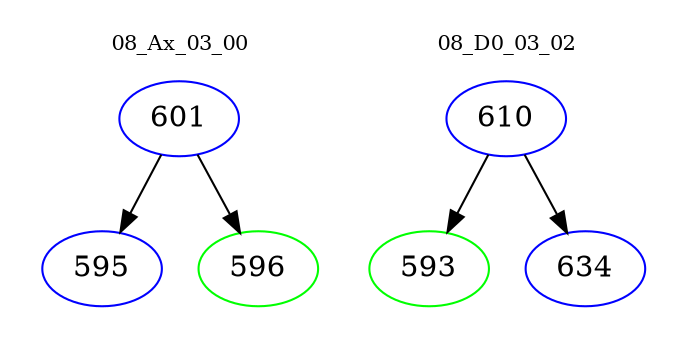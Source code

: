 digraph{
subgraph cluster_0 {
color = white
label = "08_Ax_03_00";
fontsize=10;
T0_601 [label="601", color="blue"]
T0_601 -> T0_595 [color="black"]
T0_595 [label="595", color="blue"]
T0_601 -> T0_596 [color="black"]
T0_596 [label="596", color="green"]
}
subgraph cluster_1 {
color = white
label = "08_D0_03_02";
fontsize=10;
T1_610 [label="610", color="blue"]
T1_610 -> T1_593 [color="black"]
T1_593 [label="593", color="green"]
T1_610 -> T1_634 [color="black"]
T1_634 [label="634", color="blue"]
}
}
